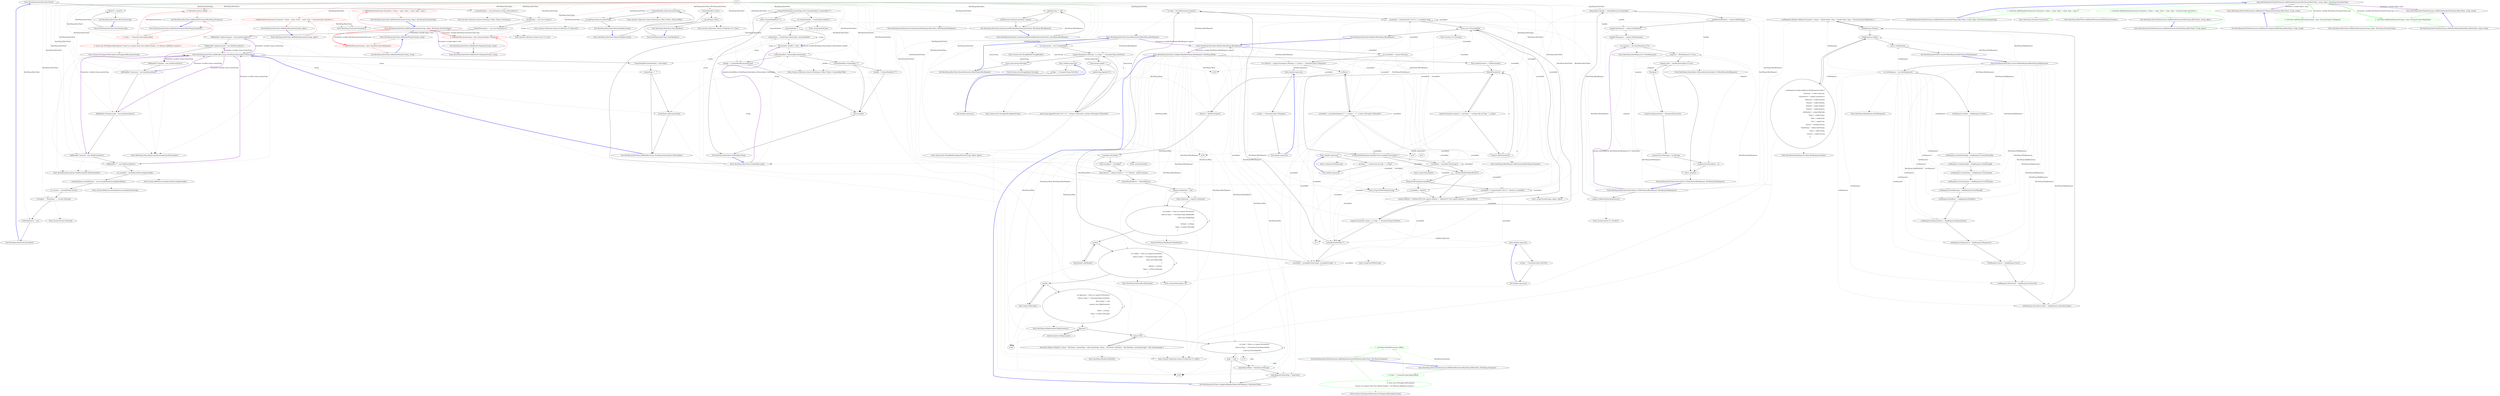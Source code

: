 digraph  {
n0 [cluster="RestSharp.RestClient.RestClient()", label="Entry RestSharp.RestClient.RestClient()", span="41-41"];
n1 [cluster="RestSharp.RestClient.RestClient()", label="ContentHandlers = new Dictionary<string, IDeserializer>()", span="46-46"];
n2 [cluster="RestSharp.RestClient.RestClient()", label="AcceptTypes = new List<string>()", span="47-47"];
n17 [cluster="System.Collections.Generic.Dictionary<TKey, TValue>.Dictionary()", label="Entry System.Collections.Generic.Dictionary<TKey, TValue>.Dictionary()", span="0-0"];
n3 [cluster="RestSharp.RestClient.RestClient()", label="DefaultParameters = new List<Parameter>()", span="48-48"];
n18 [cluster="System.Collections.Generic.List<T>.List()", label="Entry System.Collections.Generic.List<T>.List()", span="0-0"];
n4 [cluster="RestSharp.RestClient.RestClient()", label="AddHandler(''application/json'', new JsonDeserializer())", span="51-51"];
n5 [cluster="RestSharp.RestClient.RestClient()", label="AddHandler(''application/xml'', new XmlDeserializer())", span="52-52"];
n19 [cluster="RestSharp.Deserializers.JsonDeserializer.JsonDeserializer()", label="Entry RestSharp.Deserializers.JsonDeserializer.JsonDeserializer()", span="34-34"];
n20 [cluster="RestSharp.RestClient.AddHandler(string, RestSharp.Deserializers.IDeserializer)", label="Entry RestSharp.RestClient.AddHandler(string, RestSharp.Deserializers.IDeserializer)", span="157-157"];
n6 [cluster="RestSharp.RestClient.RestClient()", label="AddHandler(''text/json'', new JsonDeserializer())", span="53-53"];
n21 [cluster="RestSharp.Deserializers.XmlDeserializer.XmlDeserializer()", label="Entry RestSharp.Deserializers.XmlDeserializer.XmlDeserializer()", span="35-35"];
n7 [cluster="RestSharp.RestClient.RestClient()", label="AddHandler(''text/x-json'', new JsonDeserializer())", span="54-54"];
n8 [cluster="RestSharp.RestClient.RestClient()", label="AddHandler(''text/javascript'', new JsonDeserializer())", span="55-55"];
n9 [cluster="RestSharp.RestClient.RestClient()", label="AddHandler(''text/xml'', new XmlDeserializer())", span="56-56"];
n10 [cluster="RestSharp.RestClient.RestClient()", label="AddHandler(''*'', new XmlDeserializer())", span="57-57"];
n11 [cluster="RestSharp.RestClient.RestClient()", label="var assembly = Assembly.GetExecutingAssembly()", span="60-60"];
n12 [cluster="RestSharp.RestClient.RestClient()", label="AssemblyName assemblyName = new AssemblyName(assembly.FullName)", span="61-61"];
n22 [cluster="System.Reflection.Assembly.GetExecutingAssembly()", label="Entry System.Reflection.Assembly.GetExecutingAssembly()", span="0-0"];
n13 [cluster="RestSharp.RestClient.RestClient()", label="var version = assemblyName.Version", span="62-62"];
n23 [cluster="System.Reflection.AssemblyName.AssemblyName(string)", label="Entry System.Reflection.AssemblyName.AssemblyName(string)", span="0-0"];
n14 [cluster="RestSharp.RestClient.RestClient()", label="UserAgent = ''RestSharp '' + version.ToString()", span="64-64"];
n15 [cluster="RestSharp.RestClient.RestClient()", label="FollowRedirects = true", span="65-65"];
n24 [cluster="System.Version.ToString()", label="Entry System.Version.ToString()", span="0-0"];
n16 [cluster="RestSharp.RestClient.RestClient()", label="Exit RestSharp.RestClient.RestClient()", span="41-41"];
n48 [cluster="RestSharp.RestClient.AddHandler(string, RestSharp.Deserializers.IDeserializer)", label="ContentHandlers[contentType] = deserializer", span="159-159"];
n49 [cluster="RestSharp.RestClient.AddHandler(string, RestSharp.Deserializers.IDeserializer)", label="contentType != ''*''", span="160-160"];
n50 [cluster="RestSharp.RestClient.AddHandler(string, RestSharp.Deserializers.IDeserializer)", label="AcceptTypes.Add(contentType)", span="162-162"];
n51 [cluster="RestSharp.RestClient.AddHandler(string, RestSharp.Deserializers.IDeserializer)", label="Exit RestSharp.RestClient.AddHandler(string, RestSharp.Deserializers.IDeserializer)", span="157-157"];
n34 [cluster="System.Collections.Generic.ICollection<T>.Add(T)", label="Entry System.Collections.Generic.ICollection<T>.Add(T)", span="0-0"];
n25 [cluster="RestSharp.RestClient.RestClient(string)", label="Entry RestSharp.RestClient.RestClient(string)", span="72-72"];
n26 [cluster="RestSharp.RestClient.RestClient(string)", label="BaseUrl = baseUrl", span="75-75"];
n27 [cluster="RestSharp.RestClient.RestClient(string)", label="Exit RestSharp.RestClient.RestClient(string)", span="72-72"];
n28 [cluster="RestSharp.RestClient.AddDefaultParameter(RestSharp.Parameter)", label="Entry RestSharp.RestClient.AddDefaultParameter(RestSharp.Parameter)", span="92-92"];
n29 [cluster="RestSharp.RestClient.AddDefaultParameter(RestSharp.Parameter)", color=red, community=0, label="1: p.Type == ParameterType.RequestBody", span="94-94"];
n31 [cluster="RestSharp.RestClient.AddDefaultParameter(RestSharp.Parameter)", color=red, community=0, label="0: DefaultParameters.Add(p)", span="99-99"];
n30 [cluster="RestSharp.RestClient.AddDefaultParameter(RestSharp.Parameter)", color=red, community=0, label="0: throw new NotSupportedException(''Cannot set request body from default headers. Use Request.AddBody() instead.'');", span="96-96"];
n32 [cluster="RestSharp.RestClient.AddDefaultParameter(RestSharp.Parameter)", label="Exit RestSharp.RestClient.AddDefaultParameter(RestSharp.Parameter)", span="92-92"];
n33 [cluster="System.NotSupportedException.NotSupportedException(string)", label="Entry System.NotSupportedException.NotSupportedException(string)", span="0-0"];
n35 [cluster="RestSharp.RestClient.AddDefaultParameter(string, object)", label="Entry RestSharp.RestClient.AddDefaultParameter(string, object)", span="109-109"];
n36 [cluster="RestSharp.RestClient.AddDefaultParameter(string, object)", color=red, community=0, label="1: AddDefaultParameter(new Parameter { Name = name, Value = value, Type = ParameterType.GetOrPost })", span="111-111"];
n37 [cluster="RestSharp.RestClient.AddDefaultParameter(string, object)", label="Exit RestSharp.RestClient.AddDefaultParameter(string, object)", span="109-109"];
n38 [cluster="RestSharp.Parameter.Parameter()", label="Entry RestSharp.Parameter.Parameter()", span="21-21"];
n39 [cluster="RestSharp.RestClient.AddDefaultParameter(string, object, RestSharp.ParameterType)", label="Entry RestSharp.RestClient.AddDefaultParameter(string, object, RestSharp.ParameterType)", span="125-125"];
n40 [cluster="RestSharp.RestClient.AddDefaultParameter(string, object, RestSharp.ParameterType)", color=red, community=0, label="1: AddDefaultParameter(new Parameter { Name = name, Value = value, Type = type })", span="127-127"];
n42 [cluster="RestSharp.RestClient.AddDefaultHeader(string, string)", label="Entry RestSharp.RestClient.AddDefaultHeader(string, string)", span="136-136"];
n43 [cluster="RestSharp.RestClient.AddDefaultHeader(string, string)", color=red, community=0, label="0: AddDefaultParameter(name, value, ParameterType.HttpHeader)", span="138-138"];
n45 [cluster="RestSharp.RestClient.AddDefaultUrlSegment(string, string)", label="Entry RestSharp.RestClient.AddDefaultUrlSegment(string, string)", span="147-147"];
n46 [cluster="RestSharp.RestClient.AddDefaultUrlSegment(string, string)", color=red, community=0, label="0: AddDefaultParameter(name, value, ParameterType.UrlSegment)", span="149-149"];
n41 [cluster="RestSharp.RestClient.AddDefaultParameter(string, object, RestSharp.ParameterType)", label="Exit RestSharp.RestClient.AddDefaultParameter(string, object, RestSharp.ParameterType)", span="125-125"];
n44 [cluster="RestSharp.RestClient.AddDefaultHeader(string, string)", label="Exit RestSharp.RestClient.AddDefaultHeader(string, string)", span="136-136"];
n47 [cluster="RestSharp.RestClient.AddDefaultUrlSegment(string, string)", label="Exit RestSharp.RestClient.AddDefaultUrlSegment(string, string)", span="147-147"];
n52 [cluster="RestSharp.RestClient.RemoveHandler(string)", label="Entry RestSharp.RestClient.RemoveHandler(string)", span="170-170"];
n53 [cluster="RestSharp.RestClient.RemoveHandler(string)", label="ContentHandlers.Remove(contentType)", span="172-172"];
n54 [cluster="RestSharp.RestClient.RemoveHandler(string)", label="AcceptTypes.Remove(contentType)", span="173-173"];
n56 [cluster="System.Collections.Generic.IDictionary<TKey, TValue>.Remove(TKey)", label="Entry System.Collections.Generic.IDictionary<TKey, TValue>.Remove(TKey)", span="0-0"];
n55 [cluster="RestSharp.RestClient.RemoveHandler(string)", label="Exit RestSharp.RestClient.RemoveHandler(string)", span="170-170"];
n57 [cluster="System.Collections.Generic.ICollection<T>.Remove(T)", label="Entry System.Collections.Generic.ICollection<T>.Remove(T)", span="0-0"];
n58 [cluster="RestSharp.RestClient.ClearHandlers()", label="Entry RestSharp.RestClient.ClearHandlers()", span="179-179"];
n59 [cluster="RestSharp.RestClient.ClearHandlers()", label="ContentHandlers.Clear()", span="181-181"];
n60 [cluster="RestSharp.RestClient.ClearHandlers()", label="AcceptTypes.Clear()", span="182-182"];
n62 [cluster="System.Collections.Generic.ICollection<T>.Clear()", label="Entry System.Collections.Generic.ICollection<T>.Clear()", span="0-0"];
n61 [cluster="RestSharp.RestClient.ClearHandlers()", label="Exit RestSharp.RestClient.ClearHandlers()", span="179-179"];
n63 [cluster="RestSharp.RestClient.GetHandler(string)", label="Entry RestSharp.RestClient.GetHandler(string)", span="190-190"];
n64 [cluster="RestSharp.RestClient.GetHandler(string)", label="string.IsNullOrEmpty(contentType) && ContentHandlers.ContainsKey(''*'')", span="192-192"];
n66 [cluster="RestSharp.RestClient.GetHandler(string)", label="var semicolonIndex = contentType.IndexOf(';')", span="197-197"];
n68 [cluster="RestSharp.RestClient.GetHandler(string)", label="contentType = contentType.Substring(0, semicolonIndex)", span="198-198"];
n69 [cluster="RestSharp.RestClient.GetHandler(string)", label="IDeserializer handler = null", span="199-199"];
n70 [cluster="RestSharp.RestClient.GetHandler(string)", label="ContentHandlers.ContainsKey(contentType)", span="200-200"];
n71 [cluster="RestSharp.RestClient.GetHandler(string)", label="handler = ContentHandlers[contentType]", span="202-202"];
n65 [cluster="RestSharp.RestClient.GetHandler(string)", label="return ContentHandlers[''*''];", span="194-194"];
n76 [cluster="string.IsNullOrEmpty(string)", label="Entry string.IsNullOrEmpty(string)", span="0-0"];
n77 [cluster="System.Collections.Generic.IDictionary<TKey, TValue>.ContainsKey(TKey)", label="Entry System.Collections.Generic.IDictionary<TKey, TValue>.ContainsKey(TKey)", span="0-0"];
n75 [cluster="RestSharp.RestClient.GetHandler(string)", label="Exit RestSharp.RestClient.GetHandler(string)", span="190-190"];
n67 [cluster="RestSharp.RestClient.GetHandler(string)", label="semicolonIndex > -1", span="198-198"];
n78 [cluster="string.IndexOf(char)", label="Entry string.IndexOf(char)", span="0-0"];
n79 [cluster="string.Substring(int, int)", label="Entry string.Substring(int, int)", span="0-0"];
n74 [cluster="RestSharp.RestClient.GetHandler(string)", label="return handler;", span="209-209"];
n72 [cluster="RestSharp.RestClient.GetHandler(string)", label="ContentHandlers.ContainsKey(''*'')", span="204-204"];
n73 [cluster="RestSharp.RestClient.GetHandler(string)", label="handler = ContentHandlers[''*'']", span="206-206"];
n80 [cluster="RestSharp.RestClient.AuthenticateIfNeeded(RestSharp.RestClient, RestSharp.IRestRequest)", label="Entry RestSharp.RestClient.AuthenticateIfNeeded(RestSharp.RestClient, RestSharp.IRestRequest)", span="279-279"];
n81 [cluster="RestSharp.RestClient.AuthenticateIfNeeded(RestSharp.RestClient, RestSharp.IRestRequest)", label="Authenticator != null", span="281-281"];
n82 [cluster="RestSharp.RestClient.AuthenticateIfNeeded(RestSharp.RestClient, RestSharp.IRestRequest)", label="Authenticator.Authenticate(client, request)", span="283-283"];
n83 [cluster="RestSharp.RestClient.AuthenticateIfNeeded(RestSharp.RestClient, RestSharp.IRestRequest)", label="Exit RestSharp.RestClient.AuthenticateIfNeeded(RestSharp.RestClient, RestSharp.IRestRequest)", span="279-279"];
n84 [cluster="RestSharp.IAuthenticator.Authenticate(RestSharp.IRestClient, RestSharp.IRestRequest)", label="Entry RestSharp.IAuthenticator.Authenticate(RestSharp.IRestClient, RestSharp.IRestRequest)", span="20-20"];
n85 [cluster="RestSharp.RestClient.BuildUri(RestSharp.IRestRequest)", label="Entry RestSharp.RestClient.BuildUri(RestSharp.IRestRequest)", span="292-292"];
n86 [cluster="RestSharp.RestClient.BuildUri(RestSharp.IRestRequest)", label="var assembled = request.Resource", span="294-294"];
n87 [cluster="RestSharp.RestClient.BuildUri(RestSharp.IRestRequest)", label="var urlParms = request.Parameters.Where(p => p.Type == ParameterType.UrlSegment)", span="295-295"];
n96 [cluster="RestSharp.RestClient.BuildUri(RestSharp.IRestRequest)", label="request.Method != Method.POST && request.Method != Method.PUT && request.Method != Method.PATCH", span="318-318"];
n97 [cluster="RestSharp.RestClient.BuildUri(RestSharp.IRestRequest)", label="request.Parameters.Any(p => p.Type == ParameterType.GetOrPost)", span="321-321"];
n100 [cluster="RestSharp.RestClient.BuildUri(RestSharp.IRestRequest)", label="var data = EncodeParameters(request)", span="328-328"];
n135 [cluster="RestSharp.RestClient.ConfigureHttp(RestSharp.IRestRequest, RestSharp.IHttp)", label="Entry RestSharp.RestClient.ConfigureHttp(RestSharp.IRestRequest, RestSharp.IHttp)", span="349-349"];
n89 [cluster="RestSharp.RestClient.BuildUri(RestSharp.IRestRequest)", label="assembled = assembled.Replace(''{'' + p.Name + ''}'', p.Value.ToString().UrlEncode())", span="298-298"];
n90 [cluster="RestSharp.RestClient.BuildUri(RestSharp.IRestRequest)", label="!string.IsNullOrEmpty(assembled) && assembled.StartsWith(''/'')", span="301-301"];
n91 [cluster="RestSharp.RestClient.BuildUri(RestSharp.IRestRequest)", label="assembled = assembled.Substring(1)", span="303-303"];
n93 [cluster="RestSharp.RestClient.BuildUri(RestSharp.IRestRequest)", label="string.IsNullOrEmpty(assembled)", span="308-308"];
n95 [cluster="RestSharp.RestClient.BuildUri(RestSharp.IRestRequest)", label="assembled = string.Format(''{0}/{1}'', BaseUrl, assembled)", span="314-314"];
n98 [cluster="RestSharp.RestClient.BuildUri(RestSharp.IRestRequest)", label="assembled.EndsWith(''/'')", span="323-323"];
n99 [cluster="RestSharp.RestClient.BuildUri(RestSharp.IRestRequest)", label="assembled = assembled.Substring(0, assembled.Length - 1)", span="325-325"];
n101 [cluster="RestSharp.RestClient.BuildUri(RestSharp.IRestRequest)", label="assembled = string.Format(''{0}?{1}'', assembled, data)", span="329-329"];
n102 [cluster="RestSharp.RestClient.BuildUri(RestSharp.IRestRequest)", label="return new Uri(assembled);", span="333-333"];
n88 [cluster="RestSharp.RestClient.BuildUri(RestSharp.IRestRequest)", label=urlParms, span="296-296"];
n115 [cluster="lambda expression", label="Entry lambda expression", span="295-295"];
n92 [cluster="RestSharp.RestClient.BuildUri(RestSharp.IRestRequest)", label="!string.IsNullOrEmpty(BaseUrl)", span="306-306"];
n108 [cluster="string.StartsWith(string)", label="Entry string.StartsWith(string)", span="0-0"];
n109 [cluster="string.Substring(int)", label="Entry string.Substring(int)", span="0-0"];
n94 [cluster="RestSharp.RestClient.BuildUri(RestSharp.IRestRequest)", label="assembled = BaseUrl", span="310-310"];
n110 [cluster="string.Format(string, object, object)", label="Entry string.Format(string, object, object)", span="0-0"];
n118 [cluster="lambda expression", label="Entry lambda expression", span="321-321"];
n112 [cluster="string.EndsWith(string)", label="Entry string.EndsWith(string)", span="0-0"];
n113 [cluster="RestSharp.RestClient.EncodeParameters(RestSharp.IRestRequest)", label="Entry RestSharp.RestClient.EncodeParameters(RestSharp.IRestRequest)", span="336-336"];
n103 [cluster="RestSharp.RestClient.BuildUri(RestSharp.IRestRequest)", label="Exit RestSharp.RestClient.BuildUri(RestSharp.IRestRequest)", span="292-292"];
n114 [cluster="System.Uri.Uri(string)", label="Entry System.Uri.Uri(string)", span="0-0"];
n121 [cluster="RestSharp.RestClient.EncodeParameters(RestSharp.IRestRequest)", label="var querystring = new StringBuilder()", span="338-338"];
n122 [cluster="RestSharp.RestClient.EncodeParameters(RestSharp.IRestRequest)", label="request.Parameters.Where(p => p.Type == ParameterType.GetOrPost)", span="339-339"];
n123 [cluster="RestSharp.RestClient.EncodeParameters(RestSharp.IRestRequest)", label="querystring.Length > 1", span="341-341"];
n124 [cluster="RestSharp.RestClient.EncodeParameters(RestSharp.IRestRequest)", label="querystring.Append(''&'')", span="342-342"];
n125 [cluster="RestSharp.RestClient.EncodeParameters(RestSharp.IRestRequest)", label="querystring.AppendFormat(''{0}={1}'', p.Name.UrlEncode(), (p.Value.ToString()).UrlEncode())", span="343-343"];
n126 [cluster="RestSharp.RestClient.EncodeParameters(RestSharp.IRestRequest)", label="return querystring.ToString();", span="346-346"];
n128 [cluster="System.Text.StringBuilder.StringBuilder()", label="Entry System.Text.StringBuilder.StringBuilder()", span="0-0"];
n132 [cluster="lambda expression", label="Entry lambda expression", span="339-339"];
n129 [cluster="System.Text.StringBuilder.Append(string)", label="Entry System.Text.StringBuilder.Append(string)", span="0-0"];
n130 [cluster="System.Text.StringBuilder.AppendFormat(string, object, object)", label="Entry System.Text.StringBuilder.AppendFormat(string, object, object)", span="0-0"];
n127 [cluster="RestSharp.RestClient.EncodeParameters(RestSharp.IRestRequest)", label="Exit RestSharp.RestClient.EncodeParameters(RestSharp.IRestRequest)", span="336-336"];
n131 [cluster="System.Text.StringBuilder.ToString()", label="Entry System.Text.StringBuilder.ToString()", span="0-0"];
n116 [cluster="lambda expression", label="p.Type == ParameterType.UrlSegment", span="295-295"];
n117 [cluster="lambda expression", label="Exit lambda expression", span="295-295"];
n119 [cluster="lambda expression", label="p.Type == ParameterType.GetOrPost", span="321-321"];
n120 [cluster="lambda expression", label="Exit lambda expression", span="321-321"];
n133 [cluster="lambda expression", label="p.Type == ParameterType.GetOrPost", span="339-339"];
n134 [cluster="lambda expression", label="Exit lambda expression", span="339-339"];
n136 [cluster="RestSharp.RestClient.ConfigureHttp(RestSharp.IRestRequest, RestSharp.IHttp)", label="http.CookieContainer = CookieContainer", span="351-351"];
n138 [cluster="RestSharp.RestClient.ConfigureHttp(RestSharp.IRestRequest, RestSharp.IHttp)", label="request.Parameters.Any(p2 => p2.Name == p.Name && p2.Type == p.Type)", span="356-356"];
n139 [cluster="RestSharp.RestClient.ConfigureHttp(RestSharp.IRestRequest, RestSharp.IHttp)", label="request.AddParameter(p)", span="361-361"];
n140 [cluster="RestSharp.RestClient.ConfigureHttp(RestSharp.IRestRequest, RestSharp.IHttp)", label="http.Url = BuildUri(request)", span="364-364"];
n142 [cluster="RestSharp.RestClient.ConfigureHttp(RestSharp.IRestRequest, RestSharp.IHttp)", label="http.UserAgent = UserAgent", span="368-368"];
n143 [cluster="RestSharp.RestClient.ConfigureHttp(RestSharp.IRestRequest, RestSharp.IHttp)", label="http.Timeout = request.Timeout == 0 ? Timeout : request.Timeout", span="371-371"];
n144 [cluster="RestSharp.RestClient.ConfigureHttp(RestSharp.IRestRequest, RestSharp.IHttp)", label="http.FollowRedirects = FollowRedirects", span="374-374"];
n145 [cluster="RestSharp.RestClient.ConfigureHttp(RestSharp.IRestRequest, RestSharp.IHttp)", label="request.Credentials != null", span="385-385"];
n146 [cluster="RestSharp.RestClient.ConfigureHttp(RestSharp.IRestRequest, RestSharp.IHttp)", label="http.Credentials = request.Credentials", span="387-387"];
n147 [cluster="RestSharp.RestClient.ConfigureHttp(RestSharp.IRestRequest, RestSharp.IHttp)", label="var headers = from p in request.Parameters\r\n						  where p.Type == ParameterType.HttpHeader\r\n						  select new HttpHeader\r\n						  {\r\n							  \\nName = p.Name,\r\n							  Value = p.Value.ToString()\r\n						  }", span="390-396"];
n149 [cluster="RestSharp.RestClient.ConfigureHttp(RestSharp.IRestRequest, RestSharp.IHttp)", label="http.Headers.Add(header)", span="400-400"];
n150 [cluster="RestSharp.RestClient.ConfigureHttp(RestSharp.IRestRequest, RestSharp.IHttp)", label="var cookies = from p in request.Parameters\r\n						  where p.Type == ParameterType.Cookie\r\n						  select new HttpCookie\r\n						  {\r\n							  \\nName = p.Name,\r\n							  Value = p.Value.ToString()\r\n						  }", span="403-409"];
n152 [cluster="RestSharp.RestClient.ConfigureHttp(RestSharp.IRestRequest, RestSharp.IHttp)", label="http.Cookies.Add(cookie)", span="413-413"];
n153 [cluster="RestSharp.RestClient.ConfigureHttp(RestSharp.IRestRequest, RestSharp.IHttp)", label="var @params = from p in request.Parameters\r\n						  where p.Type == ParameterType.GetOrPost\r\n								&& p.Value != null\r\n						  \\nselect new HttpParameter\r\n						  {\r\n							  Name = p.Name,\r\n							  Value = p.Value.ToString()\r\n						  }", span="416-423"];
n155 [cluster="RestSharp.RestClient.ConfigureHttp(RestSharp.IRestRequest, RestSharp.IHttp)", label="http.Parameters.Add(parameter)", span="427-427"];
n156 [cluster="RestSharp.RestClient.ConfigureHttp(RestSharp.IRestRequest, RestSharp.IHttp)", label="request.Files", span="430-430"];
n157 [cluster="RestSharp.RestClient.ConfigureHttp(RestSharp.IRestRequest, RestSharp.IHttp)", label="http.Files.Add(new HttpFile { Name = file.Name, ContentType = file.ContentType, Writer = file.Writer, FileName = file.FileName, \\nContentLength = file.ContentLength })", span="432-432"];
n158 [cluster="RestSharp.RestClient.ConfigureHttp(RestSharp.IRestRequest, RestSharp.IHttp)", label="var body = (from p in request.Parameters\r\n						where p.Type == ParameterType.RequestBody\r\n						select p).FirstOrDefault()", span="435-437"];
n160 [cluster="RestSharp.RestClient.ConfigureHttp(RestSharp.IRestRequest, RestSharp.IHttp)", label="http.RequestBody = body.Value.ToString()", span="441-441"];
n161 [cluster="RestSharp.RestClient.ConfigureHttp(RestSharp.IRestRequest, RestSharp.IHttp)", label="http.RequestContentType = body.Name", span="442-442"];
n137 [cluster="RestSharp.RestClient.ConfigureHttp(RestSharp.IRestRequest, RestSharp.IHttp)", label=DefaultParameters, span="354-354"];
n172 [cluster="lambda expression", label="p2.Name == p.Name && p2.Type == p.Type", span="356-356"];
n171 [cluster="lambda expression", label="Entry lambda expression", span="356-356"];
n163 [cluster="RestSharp.IRestRequest.AddParameter(RestSharp.Parameter)", label="Entry RestSharp.IRestRequest.AddParameter(RestSharp.Parameter)", span="177-177"];
n141 [cluster="RestSharp.RestClient.ConfigureHttp(RestSharp.IRestRequest, RestSharp.IHttp)", label="UserAgent.HasValue()", span="366-366"];
n164 [cluster="string.HasValue()", label="Entry string.HasValue()", span="76-76"];
n148 [cluster="RestSharp.RestClient.ConfigureHttp(RestSharp.IRestRequest, RestSharp.IHttp)", label=headers, span="398-398"];
n165 [cluster="RestSharp.HttpHeader.HttpHeader()", label="Entry RestSharp.HttpHeader.HttpHeader()", span="5-5"];
n151 [cluster="RestSharp.RestClient.ConfigureHttp(RestSharp.IRestRequest, RestSharp.IHttp)", label=cookies, span="411-411"];
n167 [cluster="RestSharp.HttpCookie.HttpCookie()", label="Entry RestSharp.HttpCookie.HttpCookie()", span="7-7"];
n154 [cluster="RestSharp.RestClient.ConfigureHttp(RestSharp.IRestRequest, RestSharp.IHttp)", label="@params", span="425-425"];
n168 [cluster="RestSharp.HttpParameter.HttpParameter()", label="Entry RestSharp.HttpParameter.HttpParameter()", span="10-10"];
n169 [cluster="RestSharp.HttpFile.HttpFile()", label="Entry RestSharp.HttpFile.HttpFile()", span="8-8"];
n159 [cluster="RestSharp.RestClient.ConfigureHttp(RestSharp.IRestRequest, RestSharp.IHttp)", label="body != null", span="439-439"];
n162 [cluster="RestSharp.RestClient.ConfigureHttp(RestSharp.IRestRequest, RestSharp.IHttp)", label="Exit RestSharp.RestClient.ConfigureHttp(RestSharp.IRestRequest, RestSharp.IHttp)", span="349-349"];
n173 [cluster="lambda expression", label="Exit lambda expression", span="356-356"];
n174 [cluster="RestSharp.RestClient.ConvertToRestResponse(RestSharp.HttpResponse)", label="Entry RestSharp.RestClient.ConvertToRestResponse(RestSharp.HttpResponse)", span="446-446"];
n175 [cluster="RestSharp.RestClient.ConvertToRestResponse(RestSharp.HttpResponse)", label="var restResponse = new RestResponse()", span="448-448"];
n176 [cluster="RestSharp.RestClient.ConvertToRestResponse(RestSharp.HttpResponse)", label="restResponse.Content = httpResponse.Content", span="449-449"];
n177 [cluster="RestSharp.RestClient.ConvertToRestResponse(RestSharp.HttpResponse)", label="restResponse.ContentEncoding = httpResponse.ContentEncoding", span="450-450"];
n178 [cluster="RestSharp.RestClient.ConvertToRestResponse(RestSharp.HttpResponse)", label="restResponse.ContentLength = httpResponse.ContentLength", span="451-451"];
n179 [cluster="RestSharp.RestClient.ConvertToRestResponse(RestSharp.HttpResponse)", label="restResponse.ContentType = httpResponse.ContentType", span="452-452"];
n180 [cluster="RestSharp.RestClient.ConvertToRestResponse(RestSharp.HttpResponse)", label="restResponse.ErrorException = httpResponse.ErrorException", span="453-453"];
n181 [cluster="RestSharp.RestClient.ConvertToRestResponse(RestSharp.HttpResponse)", label="restResponse.ErrorMessage = httpResponse.ErrorMessage", span="454-454"];
n182 [cluster="RestSharp.RestClient.ConvertToRestResponse(RestSharp.HttpResponse)", label="restResponse.RawBytes = httpResponse.RawBytes", span="455-455"];
n183 [cluster="RestSharp.RestClient.ConvertToRestResponse(RestSharp.HttpResponse)", label="restResponse.ResponseStatus = httpResponse.ResponseStatus", span="456-456"];
n184 [cluster="RestSharp.RestClient.ConvertToRestResponse(RestSharp.HttpResponse)", label="restResponse.ResponseUri = httpResponse.ResponseUri", span="457-457"];
n185 [cluster="RestSharp.RestClient.ConvertToRestResponse(RestSharp.HttpResponse)", label="restResponse.Server = httpResponse.Server", span="458-458"];
n186 [cluster="RestSharp.RestClient.ConvertToRestResponse(RestSharp.HttpResponse)", label="restResponse.StatusCode = httpResponse.StatusCode", span="459-459"];
n187 [cluster="RestSharp.RestClient.ConvertToRestResponse(RestSharp.HttpResponse)", label="restResponse.StatusDescription = httpResponse.StatusDescription", span="460-460"];
n188 [cluster="RestSharp.RestClient.ConvertToRestResponse(RestSharp.HttpResponse)", label="httpResponse.Headers", span="462-462"];
n190 [cluster="RestSharp.RestClient.ConvertToRestResponse(RestSharp.HttpResponse)", label="httpResponse.Cookies", span="467-467"];
n189 [cluster="RestSharp.RestClient.ConvertToRestResponse(RestSharp.HttpResponse)", label="restResponse.Headers.Add(new Parameter { Name = header.Name, Value = header.Value, Type = ParameterType.HttpHeader })", span="464-464"];
n191 [cluster="RestSharp.RestClient.ConvertToRestResponse(RestSharp.HttpResponse)", label="restResponse.Cookies.Add(new RestResponseCookie {\r\n					Comment = cookie.Comment,\r\n					CommentUri = cookie.CommentUri,\r\n					\\nDiscard = cookie.Discard,\r\n					Domain = cookie.Domain,\r\n					Expired = cookie.Expired,\r\n					Expires = cookie.Expires,\r\n					\\nHttpOnly = cookie.HttpOnly,\r\n					Name = cookie.Name,\r\n					Path = cookie.Path,\r\n					Port = cookie.Port,\r\n					Secure = \\ncookie.Secure,\r\n					TimeStamp = cookie.TimeStamp,\r\n					Value = cookie.Value,\r\n					Version = cookie.Version\r\n				})", span="469-484"];
n192 [cluster="RestSharp.RestClient.ConvertToRestResponse(RestSharp.HttpResponse)", label="return restResponse;", span="487-487"];
n194 [cluster="RestSharp.RestResponse.RestResponse()", label="Entry RestSharp.RestResponse.RestResponse()", span="166-166"];
n195 [cluster="RestSharp.RestResponseCookie.RestResponseCookie()", label="Entry RestSharp.RestResponseCookie.RestResponseCookie()", span="3-3"];
n193 [cluster="RestSharp.RestClient.ConvertToRestResponse(RestSharp.HttpResponse)", label="Exit RestSharp.RestClient.ConvertToRestResponse(RestSharp.HttpResponse)", span="446-446"];
n196 [cluster="RestSharp.RestClient.Deserialize<T>(RestSharp.IRestRequest, RestSharp.RestResponse)", label="Entry RestSharp.RestClient.Deserialize<T>(RestSharp.IRestRequest, RestSharp.RestResponse)", span="490-490"];
n197 [cluster="RestSharp.RestClient.Deserialize<T>(RestSharp.IRestRequest, RestSharp.RestResponse)", label="request.OnBeforeDeserialization(raw)", span="492-492"];
n198 [cluster="RestSharp.RestClient.Deserialize<T>(RestSharp.IRestRequest, RestSharp.RestResponse)", label="IDeserializer handler = GetHandler(raw.ContentType)", span="494-494"];
n199 [cluster="RestSharp.RestClient.Deserialize<T>(RestSharp.IRestRequest, RestSharp.RestResponse)", label="handler.RootElement = request.RootElement", span="495-495"];
n200 [cluster="RestSharp.RestClient.Deserialize<T>(RestSharp.IRestRequest, RestSharp.RestResponse)", label="handler.DateFormat = request.DateFormat", span="496-496"];
n201 [cluster="RestSharp.RestClient.Deserialize<T>(RestSharp.IRestRequest, RestSharp.RestResponse)", label="handler.Namespace = request.XmlNamespace", span="497-497"];
n202 [cluster="RestSharp.RestClient.Deserialize<T>(RestSharp.IRestRequest, RestSharp.RestResponse)", label="var response = new RestResponse<T>()", span="499-499"];
n203 [cluster="RestSharp.RestClient.Deserialize<T>(RestSharp.IRestRequest, RestSharp.RestResponse)", label="response = (RestResponse<T>)raw", span="502-502"];
n204 [cluster="RestSharp.RestClient.Deserialize<T>(RestSharp.IRestRequest, RestSharp.RestResponse)", label="response.Data = handler.Deserialize<T>(raw)", span="503-503"];
n211 [cluster="System.Action<T>.Invoke(T)", label="Entry System.Action<T>.Invoke(T)", span="0-0"];
n212 [cluster="RestSharp.RestResponse<T>.RestResponse()", label="Entry RestSharp.RestResponse<T>.RestResponse()", span="136-136"];
n206 [cluster="RestSharp.RestClient.Deserialize<T>(RestSharp.IRestRequest, RestSharp.RestResponse)", label="response.ResponseStatus = ResponseStatus.Error", span="507-507"];
n207 [cluster="RestSharp.RestClient.Deserialize<T>(RestSharp.IRestRequest, RestSharp.RestResponse)", label="response.ErrorMessage = ex.Message", span="508-508"];
n208 [cluster="RestSharp.RestClient.Deserialize<T>(RestSharp.IRestRequest, RestSharp.RestResponse)", label="response.ErrorException = ex", span="509-509"];
n209 [cluster="RestSharp.RestClient.Deserialize<T>(RestSharp.IRestRequest, RestSharp.RestResponse)", label="return response;", span="512-512"];
n205 [cluster="RestSharp.RestClient.Deserialize<T>(RestSharp.IRestRequest, RestSharp.RestResponse)", label=Exception, span="505-505"];
n213 [cluster="RestSharp.Deserializers.IDeserializer.Deserialize<T>(RestSharp.RestResponse)", label="Entry RestSharp.Deserializers.IDeserializer.Deserialize<T>(RestSharp.RestResponse)", span="20-20"];
n210 [cluster="RestSharp.RestClient.Deserialize<T>(RestSharp.IRestRequest, RestSharp.RestResponse)", label="Exit RestSharp.RestClient.Deserialize<T>(RestSharp.IRestRequest, RestSharp.RestResponse)", span="490-490"];
m0_12 [cluster="RestSharp.RestClientExtensions.AddDefaultParameter(RestSharp.IRestClient, string, object, RestSharp.ParameterType)", file="RestClientExtensions.cs", label="Entry RestSharp.RestClientExtensions.AddDefaultParameter(RestSharp.IRestClient, string, object, RestSharp.ParameterType)", span="48-48"];
m0_13 [cluster="RestSharp.RestClientExtensions.AddDefaultParameter(RestSharp.IRestClient, string, object, RestSharp.ParameterType)", color=green, community=0, file="RestClientExtensions.cs", label="1: restClient.AddDefaultParameter(new Parameter { Name = name, Value = value, Type = type })", span="50-50"];
m0_14 [cluster="RestSharp.RestClientExtensions.AddDefaultParameter(RestSharp.IRestClient, string, object, RestSharp.ParameterType)", file="RestClientExtensions.cs", label="Exit RestSharp.RestClientExtensions.AddDefaultParameter(RestSharp.IRestClient, string, object, RestSharp.ParameterType)", span="48-48"];
m0_7 [cluster="RestSharp.RestClientExtensions.AddDefaultParameter(RestSharp.IRestClient, string, object)", file="RestClientExtensions.cs", label="Entry RestSharp.RestClientExtensions.AddDefaultParameter(RestSharp.IRestClient, string, object)", span="31-31"];
m0_8 [cluster="RestSharp.RestClientExtensions.AddDefaultParameter(RestSharp.IRestClient, string, object)", color=green, community=0, file="RestClientExtensions.cs", label="1: restClient.AddDefaultParameter(new Parameter { Name = name, Value = value, Type = ParameterType.GetOrPost })", span="33-33"];
m0_9 [cluster="RestSharp.RestClientExtensions.AddDefaultParameter(RestSharp.IRestClient, string, object)", file="RestClientExtensions.cs", label="Exit RestSharp.RestClientExtensions.AddDefaultParameter(RestSharp.IRestClient, string, object)", span="31-31"];
m0_11 [cluster="RestSharp.IRestClient.AddDefaultParameter(RestSharp.Parameter)", file="RestClientExtensions.cs", label="Entry RestSharp.IRestClient.AddDefaultParameter(RestSharp.Parameter)", span="12-12"];
m0_19 [cluster="RestSharp.RestClientExtensions.AddDefaultUrlSegment(RestSharp.IRestClient, string, string)", file="RestClientExtensions.cs", label="Entry RestSharp.RestClientExtensions.AddDefaultUrlSegment(RestSharp.IRestClient, string, string)", span="72-72"];
m0_20 [cluster="RestSharp.RestClientExtensions.AddDefaultUrlSegment(RestSharp.IRestClient, string, string)", color=green, community=0, file="RestClientExtensions.cs", label="0: restClient.AddDefaultParameter(name, value, ParameterType.UrlSegment)", span="74-74"];
m0_21 [cluster="RestSharp.RestClientExtensions.AddDefaultUrlSegment(RestSharp.IRestClient, string, string)", file="RestClientExtensions.cs", label="Exit RestSharp.RestClientExtensions.AddDefaultUrlSegment(RestSharp.IRestClient, string, string)", span="72-72"];
m0_18 [cluster="RestSharp.IRestClient.AddDefaultParameter(string, object, RestSharp.ParameterType)", file="RestClientExtensions.cs", label="Entry RestSharp.IRestClient.AddDefaultParameter(string, object, RestSharp.ParameterType)", span="48-48"];
m0_10 [cluster="RestSharp.Parameter.Parameter()", file="RestClientExtensions.cs", label="Entry RestSharp.Parameter.Parameter()", span="21-21"];
m0_15 [cluster="RestSharp.RestClientExtensions.AddDefaultHeader(RestSharp.IRestClient, string, string)", file="RestClientExtensions.cs", label="Entry RestSharp.RestClientExtensions.AddDefaultHeader(RestSharp.IRestClient, string, string)", span="60-60"];
m0_16 [cluster="RestSharp.RestClientExtensions.AddDefaultHeader(RestSharp.IRestClient, string, string)", color=green, community=0, file="RestClientExtensions.cs", label="0: restClient.AddDefaultParameter(name, value, ParameterType.HttpHeader)", span="62-62"];
m0_17 [cluster="RestSharp.RestClientExtensions.AddDefaultHeader(RestSharp.IRestClient, string, string)", file="RestClientExtensions.cs", label="Exit RestSharp.RestClientExtensions.AddDefaultHeader(RestSharp.IRestClient, string, string)", span="60-60"];
m0_5 [cluster="System.NotSupportedException.NotSupportedException(string)", file="RestClientExtensions.cs", label="Entry System.NotSupportedException.NotSupportedException(string)", span="0-0"];
m0_0 [cluster="RestSharp.RestClientExtensions.AddDefaultParameter(RestSharp.IRestClient, RestSharp.Parameter)", file="RestClientExtensions.cs", label="Entry RestSharp.RestClientExtensions.AddDefaultParameter(RestSharp.IRestClient, RestSharp.Parameter)", span="12-12"];
m0_1 [cluster="RestSharp.RestClientExtensions.AddDefaultParameter(RestSharp.IRestClient, RestSharp.Parameter)", color=green, community=0, file="RestClientExtensions.cs", label="1: p.Type == ParameterType.RequestBody", span="14-14"];
m0_2 [cluster="RestSharp.RestClientExtensions.AddDefaultParameter(RestSharp.IRestClient, RestSharp.Parameter)", color=green, community=1, file="RestClientExtensions.cs", label="0: throw new NotSupportedException(\r\n					''Cannot set request body from default headers. Use Request.AddBody() instead.'');", span="16-17"];
m0_3 [cluster="RestSharp.RestClientExtensions.AddDefaultParameter(RestSharp.IRestClient, RestSharp.Parameter)", color=green, community=0, file="RestClientExtensions.cs", label="1: restClient.DefaultParameters.Add(p)", span="20-20"];
m0_4 [cluster="RestSharp.RestClientExtensions.AddDefaultParameter(RestSharp.IRestClient, RestSharp.Parameter)", file="RestClientExtensions.cs", label="Exit RestSharp.RestClientExtensions.AddDefaultParameter(RestSharp.IRestClient, RestSharp.Parameter)", span="12-12"];
n104;
n111;
n105;
n106;
n107;
n166;
n170;
n214;
n215;
n0 -> n1  [key=0, style=solid];
n1 -> n2  [key=0, style=solid];
n1 -> n17  [key=2, style=dotted];
n2 -> n3  [key=0, style=solid];
n2 -> n18  [key=2, style=dotted];
n3 -> n4  [key=0, style=solid];
n3 -> n18  [key=2, style=dotted];
n4 -> n5  [key=0, style=solid];
n4 -> n19  [key=2, style=dotted];
n4 -> n20  [key=2, style=dotted];
n5 -> n6  [key=0, style=solid];
n5 -> n20  [key=2, style=dotted];
n5 -> n21  [key=2, style=dotted];
n20 -> n4  [color=darkorchid, key=3, label="Parameter variable string contentType", style=bold];
n20 -> n5  [color=darkorchid, key=3, label="Parameter variable string contentType", style=bold];
n20 -> n6  [color=darkorchid, key=3, label="Parameter variable string contentType", style=bold];
n20 -> n7  [color=darkorchid, key=3, label="Parameter variable string contentType", style=bold];
n20 -> n8  [color=darkorchid, key=3, label="Parameter variable string contentType", style=bold];
n20 -> n9  [color=darkorchid, key=3, label="Parameter variable string contentType", style=bold];
n20 -> n10  [color=darkorchid, key=3, label="Parameter variable string contentType", style=bold];
n20 -> n48  [key=0, style=solid];
n20 -> n49  [color=darkseagreen4, key=1, label=string, style=dashed];
n20 -> n50  [color=darkseagreen4, key=1, label=string, style=dashed];
n6 -> n7  [key=0, style=solid];
n6 -> n19  [key=2, style=dotted];
n6 -> n20  [key=2, style=dotted];
n7 -> n8  [key=0, style=solid];
n7 -> n19  [key=2, style=dotted];
n7 -> n20  [key=2, style=dotted];
n8 -> n9  [key=0, style=solid];
n8 -> n19  [key=2, style=dotted];
n8 -> n20  [key=2, style=dotted];
n9 -> n10  [key=0, style=solid];
n9 -> n20  [key=2, style=dotted];
n9 -> n21  [key=2, style=dotted];
n10 -> n11  [key=0, style=solid];
n10 -> n20  [key=2, style=dotted];
n10 -> n21  [key=2, style=dotted];
n11 -> n12  [key=0, style=solid];
n11 -> n22  [key=2, style=dotted];
n12 -> n13  [key=0, style=solid];
n12 -> n23  [key=2, style=dotted];
n13 -> n14  [key=0, style=solid];
n14 -> n15  [key=0, style=solid];
n14 -> n24  [key=2, style=dotted];
n15 -> n16  [key=0, style=solid];
n16 -> n0  [color=blue, key=0, style=bold];
n48 -> n49  [key=0, style=solid];
n49 -> n50  [key=0, style=solid];
n49 -> n51  [key=0, style=solid];
n50 -> n51  [key=0, style=solid];
n50 -> n34  [key=2, style=dotted];
n51 -> n20  [color=blue, key=0, style=bold];
n25 -> n26  [key=0, style=solid];
n26 -> n27  [key=0, style=solid];
n27 -> n25  [color=blue, key=0, style=bold];
n28 -> n29  [color=red, key=0, style=solid];
n28 -> n31  [color=red, key=1, label="RestSharp.Parameter", style=dashed];
n29 -> n30  [color=red, key=0, style=solid];
n29 -> n31  [color=red, key=0, style=solid];
n31 -> n32  [color=red, key=0, style=solid];
n31 -> n34  [color=red, key=2, style=dotted];
n30 -> n32  [color=red, key=0, style=solid];
n30 -> n33  [color=red, key=2, style=dotted];
n32 -> n28  [color=blue, key=0, style=bold];
n35 -> n36  [color=red, key=0, style=solid];
n36 -> n28  [color=red, key=2, style=dotted];
n36 -> n37  [color=red, key=0, style=solid];
n36 -> n38  [color=red, key=2, style=dotted];
n37 -> n35  [color=blue, key=0, style=bold];
n39 -> n40  [color=red, key=0, style=solid];
n39 -> n42  [color=darkorchid, key=3, label="Parameter variable object value", style=bold];
n39 -> n43  [color=red, key=3, label="Parameter variable RestSharp.ParameterType type", style=bold];
n39 -> n45  [color=darkorchid, key=3, label="Parameter variable object value", style=bold];
n39 -> n46  [color=red, key=3, label="Parameter variable RestSharp.ParameterType type", style=bold];
n40 -> n28  [color=red, key=2, style=dotted];
n40 -> n38  [color=red, key=2, style=dotted];
n40 -> n41  [color=red, key=0, style=solid];
n42 -> n43  [color=red, key=0, style=solid];
n43 -> n39  [color=red, key=2, style=dotted];
n43 -> n44  [color=red, key=0, style=solid];
n45 -> n46  [color=red, key=0, style=solid];
n46 -> n39  [color=red, key=2, style=dotted];
n46 -> n47  [color=red, key=0, style=solid];
n41 -> n39  [color=blue, key=0, style=bold];
n44 -> n42  [color=blue, key=0, style=bold];
n47 -> n45  [color=blue, key=0, style=bold];
n52 -> n53  [key=0, style=solid];
n52 -> n54  [color=darkseagreen4, key=1, label=string, style=dashed];
n53 -> n54  [key=0, style=solid];
n53 -> n56  [key=2, style=dotted];
n54 -> n55  [key=0, style=solid];
n54 -> n57  [key=2, style=dotted];
n55 -> n52  [color=blue, key=0, style=bold];
n58 -> n59  [key=0, style=solid];
n59 -> n60  [key=0, style=solid];
n59 -> n62  [key=2, style=dotted];
n60 -> n61  [key=0, style=solid];
n60 -> n62  [key=2, style=dotted];
n61 -> n58  [color=blue, key=0, style=bold];
n63 -> n64  [key=0, style=solid];
n63 -> n66  [color=darkseagreen4, key=1, label=string, style=dashed];
n63 -> n68  [color=darkseagreen4, key=1, label=string, style=dashed];
n63 -> n69  [color=darkorchid, key=3, label="method methodReturn RestSharp.Deserializers.IDeserializer GetHandler", style=bold];
n63 -> n70  [color=darkseagreen4, key=1, label=string, style=dashed];
n63 -> n71  [color=darkseagreen4, key=1, label=string, style=dashed];
n64 -> n65  [key=0, style=solid];
n64 -> n66  [key=0, style=solid];
n64 -> n76  [key=2, style=dotted];
n64 -> n77  [key=2, style=dotted];
n66 -> n67  [key=0, style=solid];
n66 -> n68  [color=darkseagreen4, key=1, label=semicolonIndex, style=dashed];
n66 -> n78  [key=2, style=dotted];
n68 -> n68  [color=darkseagreen4, key=1, label=string, style=dashed];
n68 -> n69  [key=0, style=solid];
n68 -> n70  [color=darkseagreen4, key=1, label=string, style=dashed];
n68 -> n71  [color=darkseagreen4, key=1, label=string, style=dashed];
n68 -> n79  [key=2, style=dotted];
n69 -> n69  [color=darkorchid, key=3, label="Local variable RestSharp.Deserializers.IDeserializer handler", style=bold];
n69 -> n70  [key=0, style=solid];
n69 -> n74  [color=darkseagreen4, key=1, label=handler, style=dashed];
n70 -> n71  [key=0, style=solid];
n70 -> n72  [key=0, style=solid];
n70 -> n77  [key=2, style=dotted];
n71 -> n74  [key=0, style=solid];
n65 -> n75  [key=0, style=solid];
n75 -> n63  [color=blue, key=0, style=bold];
n67 -> n68  [key=0, style=solid];
n67 -> n69  [key=0, style=solid];
n74 -> n75  [key=0, style=solid];
n72 -> n73  [key=0, style=solid];
n72 -> n74  [key=0, style=solid];
n72 -> n77  [key=2, style=dotted];
n73 -> n74  [key=0, style=solid];
n80 -> n81  [key=0, style=solid];
n80 -> n82  [color=darkseagreen4, key=1, label="RestSharp.IRestRequest", style=dashed];
n81 -> n82  [key=0, style=solid];
n81 -> n83  [key=0, style=solid];
n82 -> n83  [key=0, style=solid];
n82 -> n84  [key=2, style=dotted];
n83 -> n80  [color=blue, key=0, style=bold];
n85 -> n86  [key=0, style=solid];
n85 -> n87  [color=darkseagreen4, key=1, label="RestSharp.IRestRequest", style=dashed];
n85 -> n96  [color=darkseagreen4, key=1, label="RestSharp.IRestRequest", style=dashed];
n85 -> n97  [color=darkseagreen4, key=1, label="RestSharp.IRestRequest", style=dashed];
n85 -> n100  [color=darkseagreen4, key=1, label="RestSharp.IRestRequest", style=dashed];
n85 -> n135  [color=darkorchid, key=3, label="Parameter variable RestSharp.IRestRequest request", style=bold];
n86 -> n87  [key=0, style=solid];
n86 -> n89  [color=darkseagreen4, key=1, label=assembled, style=dashed];
n86 -> n90  [color=darkseagreen4, key=1, label=assembled, style=dashed];
n86 -> n91  [color=darkseagreen4, key=1, label=assembled, style=dashed];
n86 -> n93  [color=darkseagreen4, key=1, label=assembled, style=dashed];
n86 -> n95  [color=darkseagreen4, key=1, label=assembled, style=dashed];
n86 -> n98  [color=darkseagreen4, key=1, label=assembled, style=dashed];
n86 -> n99  [color=darkseagreen4, key=1, label=assembled, style=dashed];
n86 -> n101  [color=darkseagreen4, key=1, label=assembled, style=dashed];
n86 -> n102  [color=darkseagreen4, key=1, label=assembled, style=dashed];
n87 -> n88  [key=0, style=solid];
n87 -> n104  [key=2, style=dotted];
n87 -> n115  [color=darkseagreen4, key=1, label="lambda expression", style=dashed];
n96 -> n97  [key=0, style=solid];
n96 -> n102  [key=0, style=solid];
n97 -> n98  [key=0, style=solid];
n97 -> n102  [key=0, style=solid];
n97 -> n111  [key=2, style=dotted];
n97 -> n118  [color=darkseagreen4, key=1, label="lambda expression", style=dashed];
n100 -> n101  [key=0, style=solid];
n100 -> n113  [key=2, style=dotted];
n135 -> n136  [key=0, style=solid];
n135 -> n138  [color=darkseagreen4, key=1, label="RestSharp.IRestRequest", style=dashed];
n135 -> n139  [color=darkseagreen4, key=1, label="RestSharp.IRestRequest", style=dashed];
n135 -> n140  [color=darkseagreen4, key=1, label="RestSharp.IHttp", style=dashed];
n135 -> n142  [color=darkseagreen4, key=1, label="RestSharp.IHttp", style=dashed];
n135 -> n143  [color=darkseagreen4, key=1, label="RestSharp.IHttp", style=dashed];
n135 -> n144  [color=darkseagreen4, key=1, label="RestSharp.IHttp", style=dashed];
n135 -> n145  [color=darkseagreen4, key=1, label="RestSharp.IRestRequest", style=dashed];
n135 -> n146  [color=darkseagreen4, key=1, label="RestSharp.IHttp", style=dashed];
n135 -> n147  [color=darkseagreen4, key=1, label="RestSharp.IRestRequest", style=dashed];
n135 -> n149  [color=darkseagreen4, key=1, label="RestSharp.IHttp", style=dashed];
n135 -> n150  [color=darkseagreen4, key=1, label="RestSharp.IRestRequest", style=dashed];
n135 -> n152  [color=darkseagreen4, key=1, label="RestSharp.IHttp", style=dashed];
n135 -> n153  [color=darkseagreen4, key=1, label="RestSharp.IRestRequest", style=dashed];
n135 -> n155  [color=darkseagreen4, key=1, label="RestSharp.IHttp", style=dashed];
n135 -> n156  [color=darkseagreen4, key=1, label="RestSharp.IRestRequest", style=dashed];
n135 -> n157  [color=darkseagreen4, key=1, label="RestSharp.IHttp", style=dashed];
n135 -> n158  [color=darkseagreen4, key=1, label="RestSharp.IRestRequest", style=dashed];
n135 -> n160  [color=darkseagreen4, key=1, label="RestSharp.IHttp", style=dashed];
n135 -> n161  [color=darkseagreen4, key=1, label="RestSharp.IHttp", style=dashed];
n89 -> n88  [key=0, style=solid];
n89 -> n89  [color=darkseagreen4, key=1, label=assembled, style=dashed];
n89 -> n90  [color=darkseagreen4, key=1, label=assembled, style=dashed];
n89 -> n91  [color=darkseagreen4, key=1, label=assembled, style=dashed];
n89 -> n93  [color=darkseagreen4, key=1, label=assembled, style=dashed];
n89 -> n95  [color=darkseagreen4, key=1, label=assembled, style=dashed];
n89 -> n98  [color=darkseagreen4, key=1, label=assembled, style=dashed];
n89 -> n99  [color=darkseagreen4, key=1, label=assembled, style=dashed];
n89 -> n101  [color=darkseagreen4, key=1, label=assembled, style=dashed];
n89 -> n102  [color=darkseagreen4, key=1, label=assembled, style=dashed];
n89 -> n105  [key=2, style=dotted];
n89 -> n106  [key=2, style=dotted];
n89 -> n107  [key=2, style=dotted];
n90 -> n76  [key=2, style=dotted];
n90 -> n91  [key=0, style=solid];
n90 -> n92  [key=0, style=solid];
n90 -> n108  [key=2, style=dotted];
n91 -> n91  [color=darkseagreen4, key=1, label=assembled, style=dashed];
n91 -> n92  [key=0, style=solid];
n91 -> n93  [color=darkseagreen4, key=1, label=assembled, style=dashed];
n91 -> n95  [color=darkseagreen4, key=1, label=assembled, style=dashed];
n91 -> n98  [color=darkseagreen4, key=1, label=assembled, style=dashed];
n91 -> n99  [color=darkseagreen4, key=1, label=assembled, style=dashed];
n91 -> n101  [color=darkseagreen4, key=1, label=assembled, style=dashed];
n91 -> n102  [color=darkseagreen4, key=1, label=assembled, style=dashed];
n91 -> n109  [key=2, style=dotted];
n93 -> n76  [key=2, style=dotted];
n93 -> n94  [key=0, style=solid];
n93 -> n95  [key=0, style=solid];
n95 -> n95  [color=darkseagreen4, key=1, label=assembled, style=dashed];
n95 -> n96  [key=0, style=solid];
n95 -> n98  [color=darkseagreen4, key=1, label=assembled, style=dashed];
n95 -> n99  [color=darkseagreen4, key=1, label=assembled, style=dashed];
n95 -> n101  [color=darkseagreen4, key=1, label=assembled, style=dashed];
n95 -> n102  [color=darkseagreen4, key=1, label=assembled, style=dashed];
n95 -> n110  [key=2, style=dotted];
n98 -> n99  [key=0, style=solid];
n98 -> n100  [key=0, style=solid];
n98 -> n112  [key=2, style=dotted];
n99 -> n79  [key=2, style=dotted];
n99 -> n99  [color=darkseagreen4, key=1, label=assembled, style=dashed];
n99 -> n100  [key=0, style=solid];
n99 -> n101  [color=darkseagreen4, key=1, label=assembled, style=dashed];
n101 -> n101  [color=darkseagreen4, key=1, label=assembled, style=dashed];
n101 -> n102  [key=0, style=solid];
n101 -> n110  [key=2, style=dotted];
n102 -> n103  [key=0, style=solid];
n102 -> n114  [key=2, style=dotted];
n88 -> n89  [key=0, style=solid];
n88 -> n90  [key=0, style=solid];
n115 -> n116  [key=0, style=solid];
n92 -> n76  [key=2, style=dotted];
n92 -> n93  [key=0, style=solid];
n92 -> n96  [key=0, style=solid];
n94 -> n96  [key=0, style=solid];
n94 -> n98  [color=darkseagreen4, key=1, label=assembled, style=dashed];
n94 -> n99  [color=darkseagreen4, key=1, label=assembled, style=dashed];
n94 -> n101  [color=darkseagreen4, key=1, label=assembled, style=dashed];
n94 -> n102  [color=darkseagreen4, key=1, label=assembled, style=dashed];
n118 -> n119  [key=0, style=solid];
n113 -> n85  [color=darkorchid, key=3, label="Parameter variable RestSharp.IRestRequest request", style=bold];
n113 -> n121  [key=0, style=solid];
n113 -> n122  [color=darkseagreen4, key=1, label="RestSharp.IRestRequest", style=dashed];
n103 -> n85  [color=blue, key=0, style=bold];
n121 -> n122  [key=0, style=solid];
n121 -> n123  [color=darkseagreen4, key=1, label=querystring, style=dashed];
n121 -> n124  [color=darkseagreen4, key=1, label=querystring, style=dashed];
n121 -> n125  [color=darkseagreen4, key=1, label=querystring, style=dashed];
n121 -> n126  [color=darkseagreen4, key=1, label=querystring, style=dashed];
n121 -> n128  [key=2, style=dotted];
n122 -> n104  [key=2, style=dotted];
n122 -> n123  [key=0, style=solid];
n122 -> n125  [color=darkseagreen4, key=1, label=p, style=dashed];
n122 -> n126  [key=0, style=solid];
n122 -> n132  [color=darkseagreen4, key=1, label="lambda expression", style=dashed];
n123 -> n124  [key=0, style=solid];
n123 -> n125  [key=0, style=solid];
n124 -> n125  [key=0, style=solid];
n124 -> n129  [key=2, style=dotted];
n125 -> n105  [key=2, style=dotted];
n125 -> n106  [key=2, style=dotted];
n125 -> n122  [key=0, style=solid];
n125 -> n130  [key=2, style=dotted];
n126 -> n127  [key=0, style=solid];
n126 -> n131  [key=2, style=dotted];
n132 -> n133  [key=0, style=solid];
n127 -> n113  [color=blue, key=0, style=bold];
n116 -> n117  [key=0, style=solid];
n117 -> n115  [color=blue, key=0, style=bold];
n119 -> n120  [key=0, style=solid];
n120 -> n118  [color=blue, key=0, style=bold];
n133 -> n134  [key=0, style=solid];
n134 -> n132  [color=blue, key=0, style=bold];
n136 -> n137  [key=0, style=solid];
n138 -> n111  [key=2, style=dotted];
n138 -> n137  [key=0, style=solid];
n138 -> n139  [key=0, style=solid];
n138 -> n171  [color=darkseagreen4, key=1, label="lambda expression", style=dashed];
n139 -> n137  [key=0, style=solid];
n139 -> n163  [key=2, style=dotted];
n140 -> n85  [key=2, style=dotted];
n140 -> n141  [key=0, style=solid];
n142 -> n143  [key=0, style=solid];
n143 -> n144  [key=0, style=solid];
n144 -> n145  [key=0, style=solid];
n145 -> n146  [key=0, style=solid];
n145 -> n147  [key=0, style=solid];
n146 -> n147  [key=0, style=solid];
n147 -> n105  [key=2, style=dotted];
n147 -> n147  [color=darkseagreen4, key=1, label=p, style=dashed];
n147 -> n148  [key=0, style=solid];
n147 -> n165  [key=2, style=dotted];
n149 -> n148  [key=0, style=solid];
n149 -> n166  [key=2, style=dotted];
n150 -> n105  [key=2, style=dotted];
n150 -> n150  [color=darkseagreen4, key=1, label=p, style=dashed];
n150 -> n151  [key=0, style=solid];
n150 -> n167  [key=2, style=dotted];
n152 -> n151  [key=0, style=solid];
n152 -> n166  [key=2, style=dotted];
n153 -> n105  [key=2, style=dotted];
n153 -> n153  [color=darkseagreen4, key=1, label=p, style=dashed];
n153 -> n154  [key=0, style=solid];
n153 -> n168  [key=2, style=dotted];
n155 -> n154  [key=0, style=solid];
n155 -> n166  [key=2, style=dotted];
n156 -> n157  [key=0, style=solid];
n156 -> n158  [key=0, style=solid];
n157 -> n34  [key=2, style=dotted];
n157 -> n156  [key=0, style=solid];
n157 -> n169  [key=2, style=dotted];
n158 -> n158  [color=darkseagreen4, key=1, label=p, style=dashed];
n158 -> n159  [key=0, style=solid];
n158 -> n160  [color=darkseagreen4, key=1, label=body, style=dashed];
n158 -> n161  [color=darkseagreen4, key=1, label=body, style=dashed];
n158 -> n170  [key=2, style=dotted];
n160 -> n105  [key=2, style=dotted];
n160 -> n161  [key=0, style=solid];
n161 -> n162  [key=0, style=solid];
n137 -> n138  [key=0, style=solid];
n137 -> n139  [color=darkseagreen4, key=1, label=p, style=dashed];
n137 -> n140  [key=0, style=solid];
n137 -> n172  [color=darkseagreen4, key=1, label=p, style=dashed];
n172 -> n173  [key=0, style=solid];
n171 -> n172  [key=0, style=solid];
n141 -> n142  [key=0, style=solid];
n141 -> n143  [key=0, style=solid];
n141 -> n164  [key=2, style=dotted];
n148 -> n149  [key=0, style=solid];
n148 -> n150  [key=0, style=solid];
n151 -> n152  [key=0, style=solid];
n151 -> n153  [key=0, style=solid];
n154 -> n155  [key=0, style=solid];
n154 -> n156  [key=0, style=solid];
n159 -> n160  [key=0, style=solid];
n159 -> n162  [key=0, style=solid];
n162 -> n135  [color=blue, key=0, style=bold];
n173 -> n171  [color=blue, key=0, style=bold];
n174 -> n175  [key=0, style=solid];
n174 -> n176  [color=darkseagreen4, key=1, label="RestSharp.HttpResponse", style=dashed];
n174 -> n177  [color=darkseagreen4, key=1, label="RestSharp.HttpResponse", style=dashed];
n174 -> n178  [color=darkseagreen4, key=1, label="RestSharp.HttpResponse", style=dashed];
n174 -> n179  [color=darkseagreen4, key=1, label="RestSharp.HttpResponse", style=dashed];
n174 -> n180  [color=darkseagreen4, key=1, label="RestSharp.HttpResponse", style=dashed];
n174 -> n181  [color=darkseagreen4, key=1, label="RestSharp.HttpResponse", style=dashed];
n174 -> n182  [color=darkseagreen4, key=1, label="RestSharp.HttpResponse", style=dashed];
n174 -> n183  [color=darkseagreen4, key=1, label="RestSharp.HttpResponse", style=dashed];
n174 -> n184  [color=darkseagreen4, key=1, label="RestSharp.HttpResponse", style=dashed];
n174 -> n185  [color=darkseagreen4, key=1, label="RestSharp.HttpResponse", style=dashed];
n174 -> n186  [color=darkseagreen4, key=1, label="RestSharp.HttpResponse", style=dashed];
n174 -> n187  [color=darkseagreen4, key=1, label="RestSharp.HttpResponse", style=dashed];
n174 -> n188  [color=darkseagreen4, key=1, label="RestSharp.HttpResponse", style=dashed];
n174 -> n190  [color=darkseagreen4, key=1, label="RestSharp.HttpResponse", style=dashed];
n175 -> n176  [key=0, style=solid];
n175 -> n177  [color=darkseagreen4, key=1, label=restResponse, style=dashed];
n175 -> n178  [color=darkseagreen4, key=1, label=restResponse, style=dashed];
n175 -> n179  [color=darkseagreen4, key=1, label=restResponse, style=dashed];
n175 -> n180  [color=darkseagreen4, key=1, label=restResponse, style=dashed];
n175 -> n181  [color=darkseagreen4, key=1, label=restResponse, style=dashed];
n175 -> n182  [color=darkseagreen4, key=1, label=restResponse, style=dashed];
n175 -> n183  [color=darkseagreen4, key=1, label=restResponse, style=dashed];
n175 -> n184  [color=darkseagreen4, key=1, label=restResponse, style=dashed];
n175 -> n185  [color=darkseagreen4, key=1, label=restResponse, style=dashed];
n175 -> n186  [color=darkseagreen4, key=1, label=restResponse, style=dashed];
n175 -> n187  [color=darkseagreen4, key=1, label=restResponse, style=dashed];
n175 -> n189  [color=darkseagreen4, key=1, label=restResponse, style=dashed];
n175 -> n191  [color=darkseagreen4, key=1, label=restResponse, style=dashed];
n175 -> n192  [color=darkseagreen4, key=1, label=restResponse, style=dashed];
n175 -> n194  [key=2, style=dotted];
n176 -> n177  [key=0, style=solid];
n177 -> n178  [key=0, style=solid];
n178 -> n179  [key=0, style=solid];
n179 -> n180  [key=0, style=solid];
n180 -> n181  [key=0, style=solid];
n181 -> n182  [key=0, style=solid];
n182 -> n183  [key=0, style=solid];
n183 -> n184  [key=0, style=solid];
n184 -> n185  [key=0, style=solid];
n185 -> n186  [key=0, style=solid];
n186 -> n187  [key=0, style=solid];
n187 -> n188  [key=0, style=solid];
n188 -> n189  [key=0, style=solid];
n188 -> n190  [key=0, style=solid];
n190 -> n191  [key=0, style=solid];
n190 -> n192  [key=0, style=solid];
n189 -> n34  [key=2, style=dotted];
n189 -> n38  [key=2, style=dotted];
n189 -> n188  [key=0, style=solid];
n191 -> n34  [key=2, style=dotted];
n191 -> n190  [key=0, style=solid];
n191 -> n195  [key=2, style=dotted];
n192 -> n193  [key=0, style=solid];
n193 -> n174  [color=blue, key=0, style=bold];
n196 -> n197  [key=0, style=solid];
n196 -> n198  [color=darkseagreen4, key=1, label="RestSharp.RestResponse", style=dashed];
n196 -> n199  [color=darkseagreen4, key=1, label="RestSharp.IRestRequest", style=dashed];
n196 -> n200  [color=darkseagreen4, key=1, label="RestSharp.IRestRequest", style=dashed];
n196 -> n201  [color=darkseagreen4, key=1, label="RestSharp.IRestRequest", style=dashed];
n196 -> n202  [color=darkorchid, key=3, label="method methodReturn RestSharp.RestResponse<T> Deserialize", style=bold];
n196 -> n203  [color=darkseagreen4, key=1, label="RestSharp.RestResponse", style=dashed];
n196 -> n204  [color=darkseagreen4, key=1, label="RestSharp.RestResponse", style=dashed];
n197 -> n198  [key=0, style=solid];
n197 -> n211  [key=2, style=dotted];
n198 -> n63  [key=2, style=dotted];
n198 -> n199  [key=0, style=solid];
n198 -> n200  [color=darkseagreen4, key=1, label=handler, style=dashed];
n198 -> n201  [color=darkseagreen4, key=1, label=handler, style=dashed];
n198 -> n204  [color=darkseagreen4, key=1, label=handler, style=dashed];
n199 -> n200  [key=0, style=solid];
n200 -> n201  [key=0, style=solid];
n201 -> n202  [key=0, style=solid];
n202 -> n203  [key=0, style=solid];
n202 -> n212  [key=2, style=dotted];
n203 -> n204  [key=0, style=solid];
n203 -> n206  [color=darkseagreen4, key=1, label=response, style=dashed];
n203 -> n207  [color=darkseagreen4, key=1, label=response, style=dashed];
n203 -> n208  [color=darkseagreen4, key=1, label=response, style=dashed];
n203 -> n209  [color=darkseagreen4, key=1, label=response, style=dashed];
n204 -> n205  [key=0, style=solid];
n204 -> n209  [key=0, style=solid];
n204 -> n213  [key=2, style=dotted];
n206 -> n207  [key=0, style=solid];
n207 -> n208  [key=0, style=solid];
n208 -> n209  [key=0, style=solid];
n209 -> n210  [key=0, style=solid];
n205 -> n206  [key=0, style=solid];
n210 -> n196  [color=blue, key=0, style=bold];
m0_12 -> m0_13  [color=green, key=0, style=solid];
m0_12 -> m0_16  [color=green, key=3, label="Parameter variable RestSharp.ParameterType type", style=bold];
m0_12 -> m0_15  [color=darkorchid, key=3, label="Parameter variable object value", style=bold];
m0_12 -> m0_20  [color=green, key=3, label="Parameter variable RestSharp.ParameterType type", style=bold];
m0_12 -> m0_19  [color=darkorchid, key=3, label="Parameter variable object value", style=bold];
m0_13 -> m0_14  [color=green, key=0, style=solid];
m0_13 -> m0_10  [color=green, key=2, style=dotted];
m0_13 -> m0_11  [color=green, key=2, style=dotted];
m0_14 -> m0_12  [color=blue, key=0, style=bold];
m0_7 -> m0_8  [color=green, key=0, style=solid];
m0_8 -> m0_9  [color=green, key=0, style=solid];
m0_8 -> m0_10  [color=green, key=2, style=dotted];
m0_8 -> m0_11  [color=green, key=2, style=dotted];
m0_9 -> m0_7  [color=blue, key=0, style=bold];
m0_19 -> m0_20  [color=green, key=0, style=solid];
m0_20 -> m0_21  [color=green, key=0, style=solid];
m0_20 -> m0_18  [color=green, key=2, style=dotted];
m0_21 -> m0_19  [color=blue, key=0, style=bold];
m0_15 -> m0_16  [color=green, key=0, style=solid];
m0_16 -> m0_17  [color=green, key=0, style=solid];
m0_16 -> m0_18  [color=green, key=2, style=dotted];
m0_17 -> m0_15  [color=blue, key=0, style=bold];
m0_0 -> m0_1  [color=green, key=0, style=solid];
m0_0 -> m0_3  [color=green, key=1, label="RestSharp.Parameter", style=dashed];
m0_1 -> m0_2  [color=green, key=0, style=solid];
m0_1 -> m0_3  [color=green, key=0, style=solid];
m0_2 -> m0_4  [color=green, key=0, style=solid];
m0_2 -> m0_5  [color=green, key=2, style=dotted];
m0_3 -> m0_4  [color=green, key=0, style=solid];
m0_3 -> n34  [color=green, key=2, style=dotted];
m0_4 -> m0_0  [color=blue, key=0, style=bold];
n214 -> n1  [color=darkseagreen4, key=1, label="RestSharp.RestClient", style=dashed];
n214 -> n2  [color=darkseagreen4, key=1, label="RestSharp.RestClient", style=dashed];
n214 -> n3  [color=darkseagreen4, key=1, label="RestSharp.RestClient", style=dashed];
n214 -> n4  [color=darkseagreen4, key=1, label="RestSharp.RestClient", style=dashed];
n214 -> n5  [color=darkseagreen4, key=1, label="RestSharp.RestClient", style=dashed];
n214 -> n6  [color=darkseagreen4, key=1, label="RestSharp.RestClient", style=dashed];
n214 -> n7  [color=darkseagreen4, key=1, label="RestSharp.RestClient", style=dashed];
n214 -> n8  [color=darkseagreen4, key=1, label="RestSharp.RestClient", style=dashed];
n214 -> n9  [color=darkseagreen4, key=1, label="RestSharp.RestClient", style=dashed];
n214 -> n10  [color=darkseagreen4, key=1, label="RestSharp.RestClient", style=dashed];
n214 -> n14  [color=darkseagreen4, key=1, label="RestSharp.RestClient", style=dashed];
n214 -> n15  [color=darkseagreen4, key=1, label="RestSharp.RestClient", style=dashed];
n214 -> n48  [color=darkseagreen4, key=1, label="RestSharp.RestClient", style=dashed];
n214 -> n50  [color=darkseagreen4, key=1, label="RestSharp.RestClient", style=dashed];
n214 -> n26  [color=darkseagreen4, key=1, label="RestSharp.RestClient", style=dashed];
n214 -> n31  [color=red, key=1, label="RestSharp.RestClient", style=dashed];
n214 -> n36  [color=red, key=1, label="RestSharp.RestClient", style=dashed];
n214 -> n40  [color=red, key=1, label="RestSharp.RestClient", style=dashed];
n214 -> n43  [color=red, key=1, label="RestSharp.RestClient", style=dashed];
n214 -> n46  [color=red, key=1, label="RestSharp.RestClient", style=dashed];
n214 -> n53  [color=darkseagreen4, key=1, label="RestSharp.RestClient", style=dashed];
n214 -> n54  [color=darkseagreen4, key=1, label="RestSharp.RestClient", style=dashed];
n214 -> n59  [color=darkseagreen4, key=1, label="RestSharp.RestClient", style=dashed];
n214 -> n60  [color=darkseagreen4, key=1, label="RestSharp.RestClient", style=dashed];
n214 -> n64  [color=darkseagreen4, key=1, label="RestSharp.RestClient", style=dashed];
n214 -> n65  [color=darkseagreen4, key=1, label="RestSharp.RestClient", style=dashed];
n214 -> n70  [color=darkseagreen4, key=1, label="RestSharp.RestClient", style=dashed];
n214 -> n71  [color=darkseagreen4, key=1, label="RestSharp.RestClient", style=dashed];
n214 -> n72  [color=darkseagreen4, key=1, label="RestSharp.RestClient", style=dashed];
n214 -> n73  [color=darkseagreen4, key=1, label="RestSharp.RestClient", style=dashed];
n214 -> n81  [color=darkseagreen4, key=1, label="RestSharp.RestClient", style=dashed];
n214 -> n82  [color=darkseagreen4, key=1, label="RestSharp.RestClient", style=dashed];
n214 -> n92  [color=darkseagreen4, key=1, label="RestSharp.RestClient", style=dashed];
n214 -> n94  [color=darkseagreen4, key=1, label="RestSharp.RestClient", style=dashed];
n214 -> n95  [color=darkseagreen4, key=1, label="RestSharp.RestClient", style=dashed];
n214 -> n100  [color=darkseagreen4, key=1, label="RestSharp.RestClient", style=dashed];
n214 -> n136  [color=darkseagreen4, key=1, label="RestSharp.RestClient", style=dashed];
n214 -> n137  [color=darkseagreen4, key=1, label="RestSharp.RestClient", style=dashed];
n214 -> n140  [color=darkseagreen4, key=1, label="RestSharp.RestClient", style=dashed];
n214 -> n141  [color=darkseagreen4, key=1, label="RestSharp.RestClient", style=dashed];
n214 -> n142  [color=darkseagreen4, key=1, label="RestSharp.RestClient", style=dashed];
n214 -> n143  [color=darkseagreen4, key=1, label="RestSharp.RestClient", style=dashed];
n214 -> n144  [color=darkseagreen4, key=1, label="RestSharp.RestClient", style=dashed];
n214 -> n198  [color=darkseagreen4, key=1, label="RestSharp.RestClient", style=dashed];
n215 -> n172  [color=darkseagreen4, key=1, label=p, style=dashed];
}
